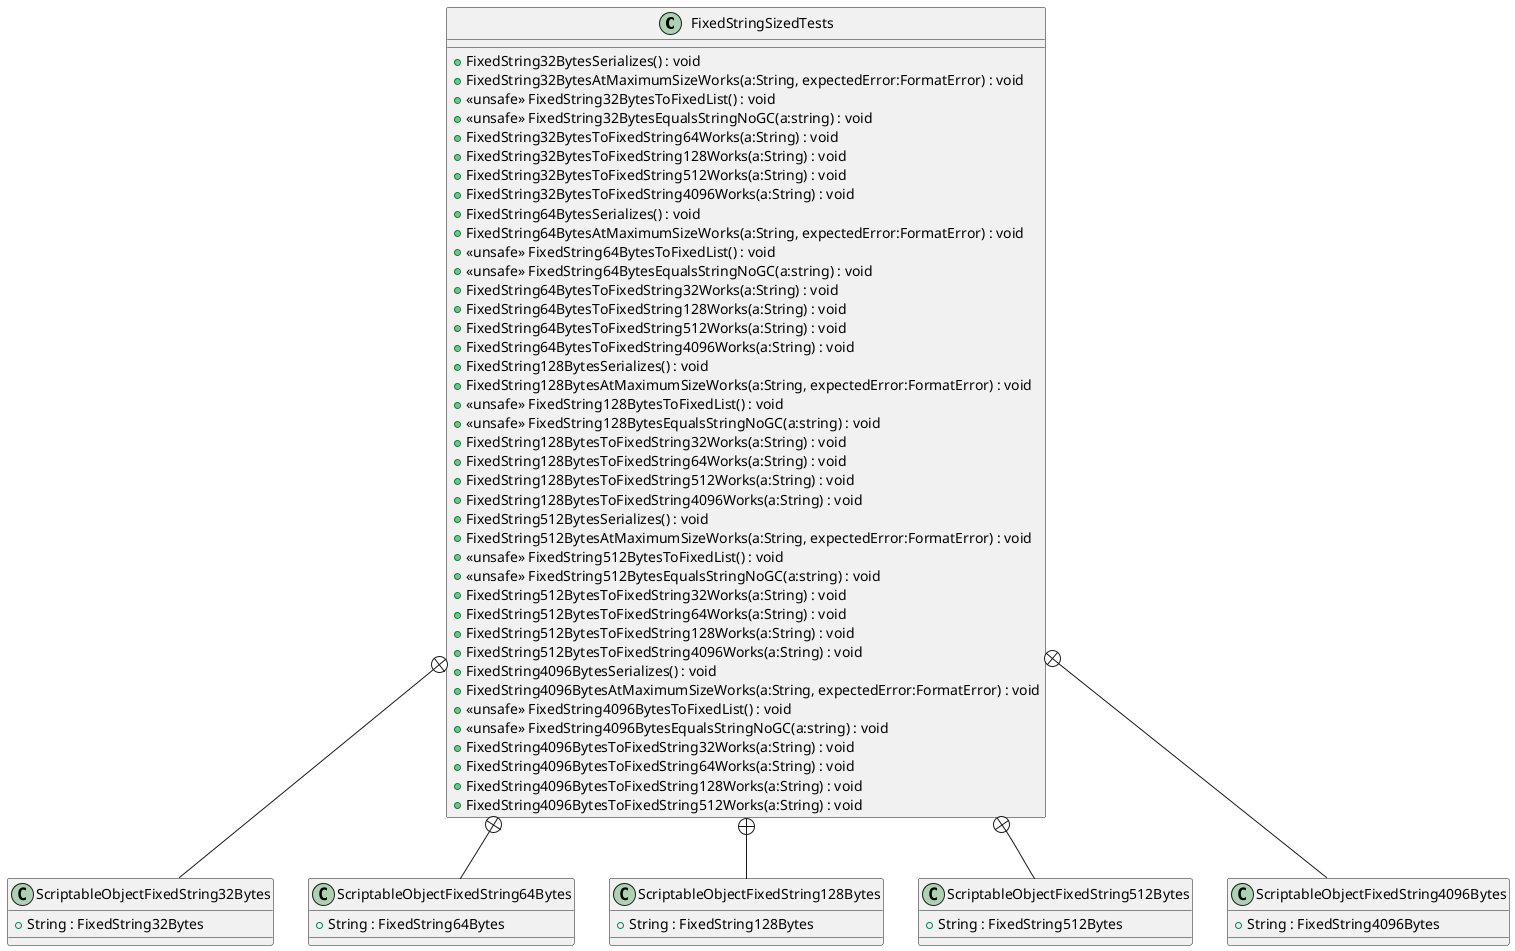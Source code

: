 @startuml
class FixedStringSizedTests {
    + FixedString32BytesSerializes() : void
    + FixedString32BytesAtMaximumSizeWorks(a:String, expectedError:FormatError) : void
    + <<unsafe>> FixedString32BytesToFixedList() : void
    + <<unsafe>> FixedString32BytesEqualsStringNoGC(a:string) : void
    + FixedString32BytesToFixedString64Works(a:String) : void
    + FixedString32BytesToFixedString128Works(a:String) : void
    + FixedString32BytesToFixedString512Works(a:String) : void
    + FixedString32BytesToFixedString4096Works(a:String) : void
    + FixedString64BytesSerializes() : void
    + FixedString64BytesAtMaximumSizeWorks(a:String, expectedError:FormatError) : void
    + <<unsafe>> FixedString64BytesToFixedList() : void
    + <<unsafe>> FixedString64BytesEqualsStringNoGC(a:string) : void
    + FixedString64BytesToFixedString32Works(a:String) : void
    + FixedString64BytesToFixedString128Works(a:String) : void
    + FixedString64BytesToFixedString512Works(a:String) : void
    + FixedString64BytesToFixedString4096Works(a:String) : void
    + FixedString128BytesSerializes() : void
    + FixedString128BytesAtMaximumSizeWorks(a:String, expectedError:FormatError) : void
    + <<unsafe>> FixedString128BytesToFixedList() : void
    + <<unsafe>> FixedString128BytesEqualsStringNoGC(a:string) : void
    + FixedString128BytesToFixedString32Works(a:String) : void
    + FixedString128BytesToFixedString64Works(a:String) : void
    + FixedString128BytesToFixedString512Works(a:String) : void
    + FixedString128BytesToFixedString4096Works(a:String) : void
    + FixedString512BytesSerializes() : void
    + FixedString512BytesAtMaximumSizeWorks(a:String, expectedError:FormatError) : void
    + <<unsafe>> FixedString512BytesToFixedList() : void
    + <<unsafe>> FixedString512BytesEqualsStringNoGC(a:string) : void
    + FixedString512BytesToFixedString32Works(a:String) : void
    + FixedString512BytesToFixedString64Works(a:String) : void
    + FixedString512BytesToFixedString128Works(a:String) : void
    + FixedString512BytesToFixedString4096Works(a:String) : void
    + FixedString4096BytesSerializes() : void
    + FixedString4096BytesAtMaximumSizeWorks(a:String, expectedError:FormatError) : void
    + <<unsafe>> FixedString4096BytesToFixedList() : void
    + <<unsafe>> FixedString4096BytesEqualsStringNoGC(a:string) : void
    + FixedString4096BytesToFixedString32Works(a:String) : void
    + FixedString4096BytesToFixedString64Works(a:String) : void
    + FixedString4096BytesToFixedString128Works(a:String) : void
    + FixedString4096BytesToFixedString512Works(a:String) : void
}
class ScriptableObjectFixedString32Bytes {
    + String : FixedString32Bytes
}
class ScriptableObjectFixedString64Bytes {
    + String : FixedString64Bytes
}
class ScriptableObjectFixedString128Bytes {
    + String : FixedString128Bytes
}
class ScriptableObjectFixedString512Bytes {
    + String : FixedString512Bytes
}
class ScriptableObjectFixedString4096Bytes {
    + String : FixedString4096Bytes
}
FixedStringSizedTests +-- ScriptableObjectFixedString32Bytes
FixedStringSizedTests +-- ScriptableObjectFixedString64Bytes
FixedStringSizedTests +-- ScriptableObjectFixedString128Bytes
FixedStringSizedTests +-- ScriptableObjectFixedString512Bytes
FixedStringSizedTests +-- ScriptableObjectFixedString4096Bytes
@enduml
